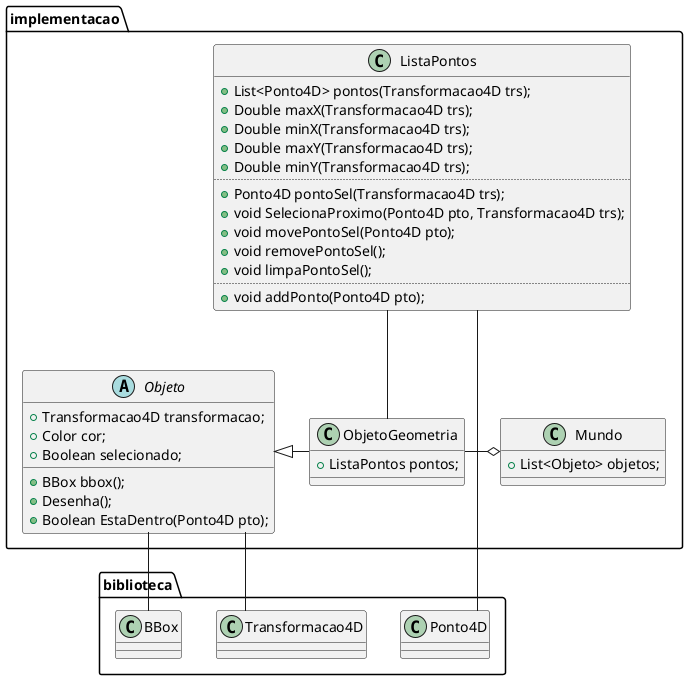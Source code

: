
                                          ,---------------------------------------------------------.
                                          |ListaPontos                                              |
                                          |---------------------------------------------------------|
                                          |..                                                       |
                                          |..                                                       |
                                          |---------------------------------------------------------|
                                          |+List<Ponto4D> pontos(Transformacao4D trs);              |
                                          |+Double maxX(Transformacao4D trs);                       |
                                          |+Double minX(Transformacao4D trs);                       |
                                          |+Double maxY(Transformacao4D trs);                       |
                                          |+Double minY(Transformacao4D trs);                       |
                                          |+Ponto4D pontoSel(Transformacao4D trs);                  |
                                          |+void SelecionaProximo(Ponto4D pto, Transformacao4D trs);|
                                          |+void movePontoSel(Ponto4D pto);                         |
                                          |+void removePontoSel();                                  |
                                          |+void limpaPontoSel();                                   |
                                          |+void addPonto(Ponto4D pto);                             |
                                          `---------------------------------------------------------'


,---------------------------------.
|Objeto                           |
|---------------------------------|  ,--------------------.   ,----------------------.
|+Transformacao4D transformacao;  |  |ObjetoGeometria     |   |Mundo                 |   ,-------.
|+Color cor;                      |  |--------------------|   |----------------------|   |Ponto4D|
|+Boolean selecionado;            |--|+ListaPontos pontos;|---|+List<Objeto> objetos;|   |-------|
|---------------------------------|  |--------------------|   |----------------------|   |-------|
|+BBox bbox();                    |  `--------------------'   `----------------------'   `-------'
|+Desenha();                      |
|+Boolean EstaDentro(Ponto4D pto);|
`---------------------------------'

 ,---------------.   ,----.
 |Transformacao4D|   |BBox|
 |---------------|   |----|
 |---------------|   |----|
 `---------------'   `----'

@startuml

skinparam groupInheritance 3
skinparam linetype ortho

package "biblioteca" {
    class Transformacao4D {
    }
    class Ponto4D {
    }
    class BBox {
    }
}

package "implementacao" {
    class Mundo {
        +List<Objeto> objetos;
    }

    abstract class Objeto {
        +Transformacao4D transformacao;
        +Color cor;
        +Boolean selecionado;
        +BBox bbox();
        +Desenha();
        +Boolean EstaDentro(Ponto4D pto);
    }

    /' class ObjetoAgregador { '/
    /'     +List<Objeto> objetos; '/
    /' } '/

    class ObjetoGeometria {
        +ListaPontos pontos;
    }

    class ListaPontos {
        +List<Ponto4D> pontos(Transformacao4D trs);
        +Double maxX(Transformacao4D trs);
        +Double minX(Transformacao4D trs);
        +Double maxY(Transformacao4D trs);
        +Double minY(Transformacao4D trs);
        ..
        +Ponto4D pontoSel(Transformacao4D trs);
        +void SelecionaProximo(Ponto4D pto, Transformacao4D trs);
        +void movePontoSel(Ponto4D pto);
        +void removePontoSel();
        +void limpaPontoSel();
        ..
        +void addPonto(Ponto4D pto);
    }

    /' class ListaPontosAgregador { '/
    /'     +List<ListaPontos> listas; '/
    /' } '/

    /' class Spline { '/
    /'     +ListaPontos pontosBase; '/
    /' } '/
}

ObjetoGeometria -o Mundo 
Objeto -- Transformacao4D
Objeto -- BBox
Objeto <|- ObjetoGeometria
/' Objeto <|-- ObjetoAgregador '/
/' ObjetoAgregador o-- Objeto '/
ListaPontos -- ObjetoGeometria
ListaPontos -- Ponto4D
/' ListaPontos -- Spline '/
/' ListaPontos <|- Spline '/
/' ListaPontosAgregador o- ListaPontos '/
/' ListaPontos <|- ListaPontosAgregador '/

@enduml
